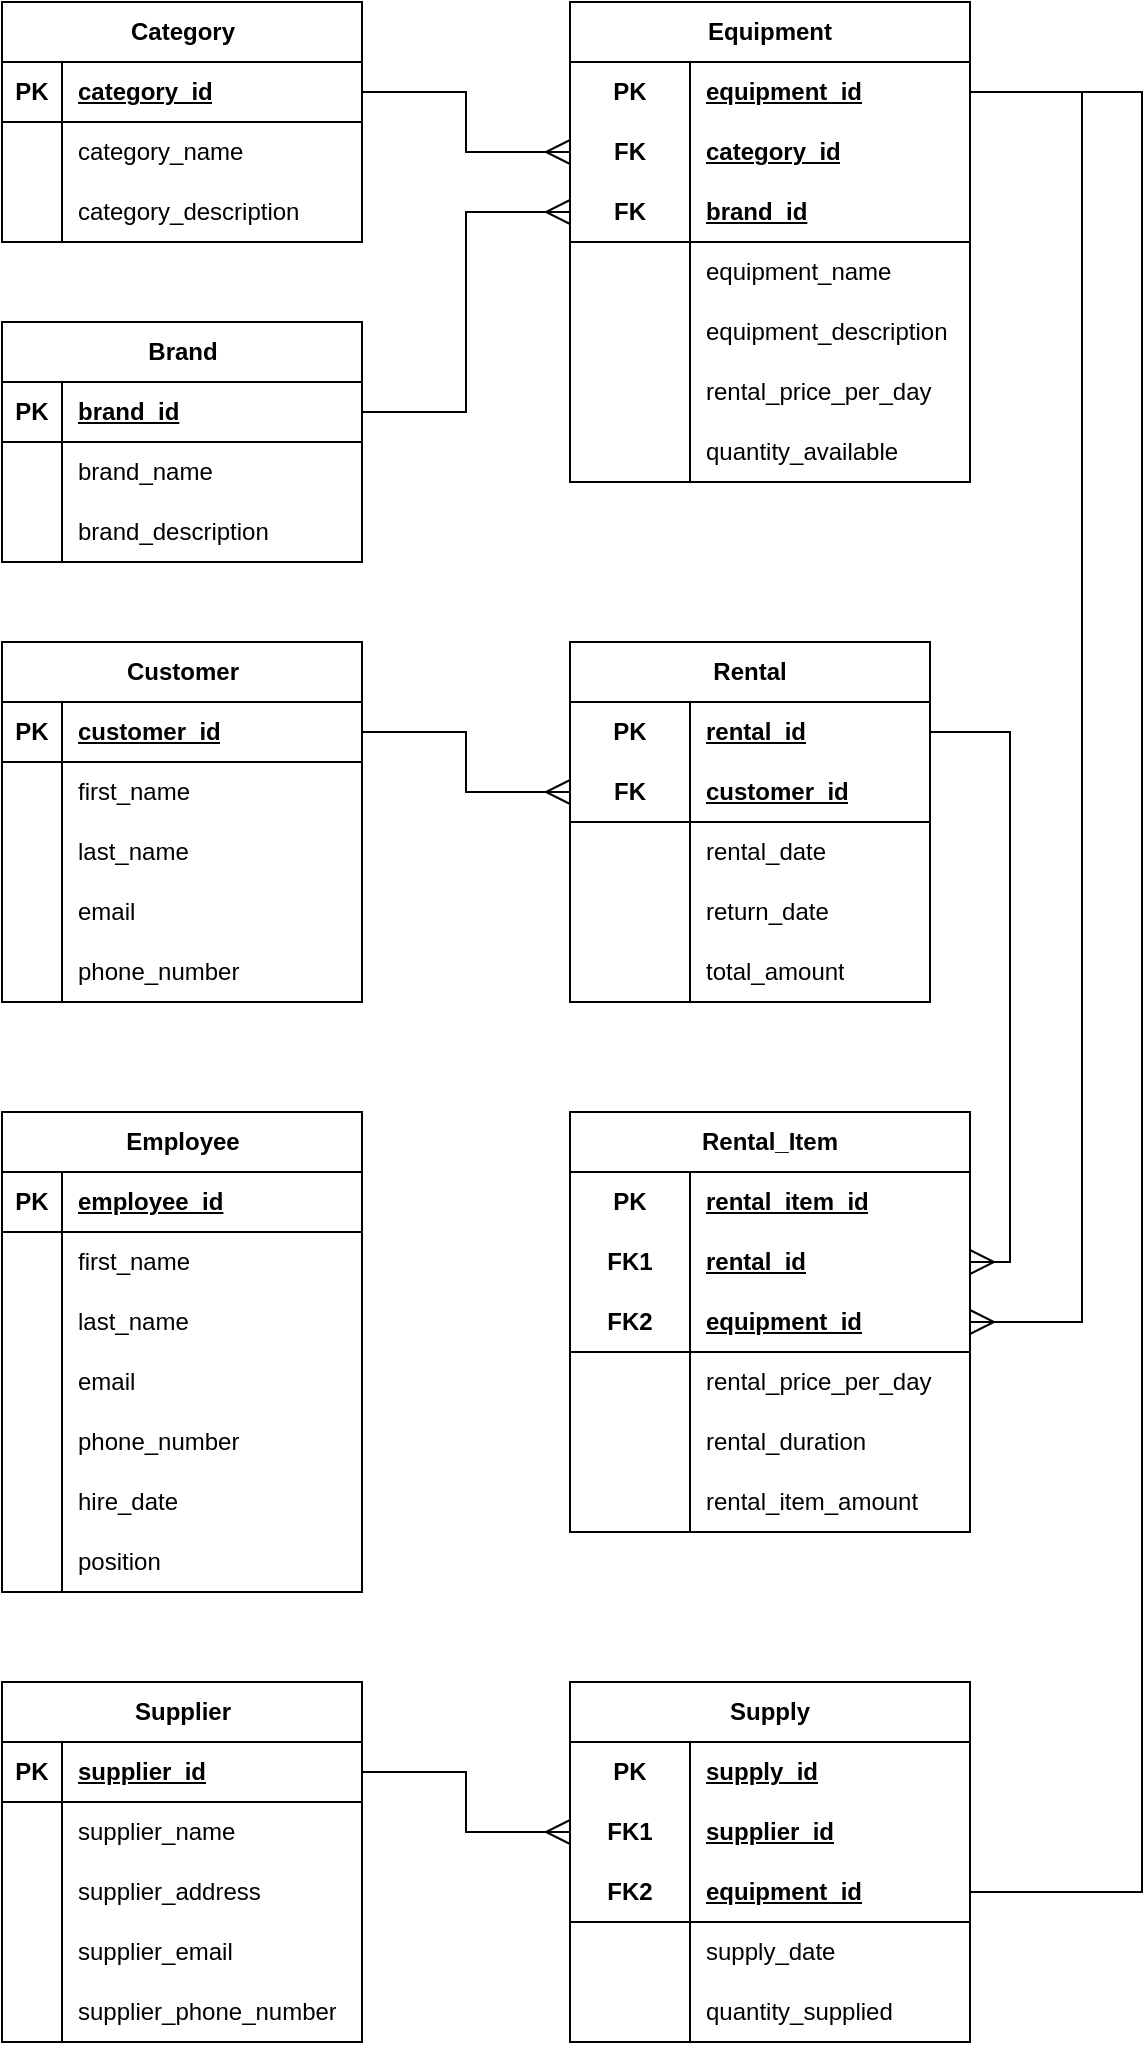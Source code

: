 <mxfile version="21.4.0" type="device">
  <diagram name="Страница 1" id="Ht5v7zZqGUA8tfFDKFD4">
    <mxGraphModel dx="792" dy="1114" grid="1" gridSize="10" guides="1" tooltips="1" connect="1" arrows="1" fold="1" page="1" pageScale="1" pageWidth="827" pageHeight="1169" math="0" shadow="0">
      <root>
        <mxCell id="0" />
        <mxCell id="1" parent="0" />
        <mxCell id="X6hSPweOlT2q7Tow14xE-149" value="Category" style="shape=table;startSize=30;container=1;collapsible=1;childLayout=tableLayout;fixedRows=1;rowLines=0;fontStyle=1;align=center;resizeLast=1;html=1;" vertex="1" parent="1">
          <mxGeometry x="40" y="40" width="180" height="120" as="geometry" />
        </mxCell>
        <mxCell id="X6hSPweOlT2q7Tow14xE-150" value="" style="shape=tableRow;horizontal=0;startSize=0;swimlaneHead=0;swimlaneBody=0;fillColor=none;collapsible=0;dropTarget=0;points=[[0,0.5],[1,0.5]];portConstraint=eastwest;top=0;left=0;right=0;bottom=1;" vertex="1" parent="X6hSPweOlT2q7Tow14xE-149">
          <mxGeometry y="30" width="180" height="30" as="geometry" />
        </mxCell>
        <mxCell id="X6hSPweOlT2q7Tow14xE-151" value="PK" style="shape=partialRectangle;connectable=0;fillColor=none;top=0;left=0;bottom=0;right=0;fontStyle=1;overflow=hidden;whiteSpace=wrap;html=1;" vertex="1" parent="X6hSPweOlT2q7Tow14xE-150">
          <mxGeometry width="30" height="30" as="geometry">
            <mxRectangle width="30" height="30" as="alternateBounds" />
          </mxGeometry>
        </mxCell>
        <mxCell id="X6hSPweOlT2q7Tow14xE-152" value="category_id " style="shape=partialRectangle;connectable=0;fillColor=none;top=0;left=0;bottom=0;right=0;align=left;spacingLeft=6;fontStyle=5;overflow=hidden;whiteSpace=wrap;html=1;" vertex="1" parent="X6hSPweOlT2q7Tow14xE-150">
          <mxGeometry x="30" width="150" height="30" as="geometry">
            <mxRectangle width="150" height="30" as="alternateBounds" />
          </mxGeometry>
        </mxCell>
        <mxCell id="X6hSPweOlT2q7Tow14xE-153" value="" style="shape=tableRow;horizontal=0;startSize=0;swimlaneHead=0;swimlaneBody=0;fillColor=none;collapsible=0;dropTarget=0;points=[[0,0.5],[1,0.5]];portConstraint=eastwest;top=0;left=0;right=0;bottom=0;" vertex="1" parent="X6hSPweOlT2q7Tow14xE-149">
          <mxGeometry y="60" width="180" height="30" as="geometry" />
        </mxCell>
        <mxCell id="X6hSPweOlT2q7Tow14xE-154" value="" style="shape=partialRectangle;connectable=0;fillColor=none;top=0;left=0;bottom=0;right=0;editable=1;overflow=hidden;whiteSpace=wrap;html=1;" vertex="1" parent="X6hSPweOlT2q7Tow14xE-153">
          <mxGeometry width="30" height="30" as="geometry">
            <mxRectangle width="30" height="30" as="alternateBounds" />
          </mxGeometry>
        </mxCell>
        <mxCell id="X6hSPweOlT2q7Tow14xE-155" value="category_name" style="shape=partialRectangle;connectable=0;fillColor=none;top=0;left=0;bottom=0;right=0;align=left;spacingLeft=6;overflow=hidden;whiteSpace=wrap;html=1;" vertex="1" parent="X6hSPweOlT2q7Tow14xE-153">
          <mxGeometry x="30" width="150" height="30" as="geometry">
            <mxRectangle width="150" height="30" as="alternateBounds" />
          </mxGeometry>
        </mxCell>
        <mxCell id="X6hSPweOlT2q7Tow14xE-156" value="" style="shape=tableRow;horizontal=0;startSize=0;swimlaneHead=0;swimlaneBody=0;fillColor=none;collapsible=0;dropTarget=0;points=[[0,0.5],[1,0.5]];portConstraint=eastwest;top=0;left=0;right=0;bottom=0;" vertex="1" parent="X6hSPweOlT2q7Tow14xE-149">
          <mxGeometry y="90" width="180" height="30" as="geometry" />
        </mxCell>
        <mxCell id="X6hSPweOlT2q7Tow14xE-157" value="" style="shape=partialRectangle;connectable=0;fillColor=none;top=0;left=0;bottom=0;right=0;editable=1;overflow=hidden;whiteSpace=wrap;html=1;" vertex="1" parent="X6hSPweOlT2q7Tow14xE-156">
          <mxGeometry width="30" height="30" as="geometry">
            <mxRectangle width="30" height="30" as="alternateBounds" />
          </mxGeometry>
        </mxCell>
        <mxCell id="X6hSPweOlT2q7Tow14xE-158" value="category_description" style="shape=partialRectangle;connectable=0;fillColor=none;top=0;left=0;bottom=0;right=0;align=left;spacingLeft=6;overflow=hidden;whiteSpace=wrap;html=1;" vertex="1" parent="X6hSPweOlT2q7Tow14xE-156">
          <mxGeometry x="30" width="150" height="30" as="geometry">
            <mxRectangle width="150" height="30" as="alternateBounds" />
          </mxGeometry>
        </mxCell>
        <mxCell id="X6hSPweOlT2q7Tow14xE-162" value="Brand" style="shape=table;startSize=30;container=1;collapsible=1;childLayout=tableLayout;fixedRows=1;rowLines=0;fontStyle=1;align=center;resizeLast=1;html=1;" vertex="1" parent="1">
          <mxGeometry x="40" y="200" width="180" height="120" as="geometry" />
        </mxCell>
        <mxCell id="X6hSPweOlT2q7Tow14xE-163" value="" style="shape=tableRow;horizontal=0;startSize=0;swimlaneHead=0;swimlaneBody=0;fillColor=none;collapsible=0;dropTarget=0;points=[[0,0.5],[1,0.5]];portConstraint=eastwest;top=0;left=0;right=0;bottom=1;" vertex="1" parent="X6hSPweOlT2q7Tow14xE-162">
          <mxGeometry y="30" width="180" height="30" as="geometry" />
        </mxCell>
        <mxCell id="X6hSPweOlT2q7Tow14xE-164" value="PK" style="shape=partialRectangle;connectable=0;fillColor=none;top=0;left=0;bottom=0;right=0;fontStyle=1;overflow=hidden;whiteSpace=wrap;html=1;" vertex="1" parent="X6hSPweOlT2q7Tow14xE-163">
          <mxGeometry width="30" height="30" as="geometry">
            <mxRectangle width="30" height="30" as="alternateBounds" />
          </mxGeometry>
        </mxCell>
        <mxCell id="X6hSPweOlT2q7Tow14xE-165" value="brand_id " style="shape=partialRectangle;connectable=0;fillColor=none;top=0;left=0;bottom=0;right=0;align=left;spacingLeft=6;fontStyle=5;overflow=hidden;whiteSpace=wrap;html=1;" vertex="1" parent="X6hSPweOlT2q7Tow14xE-163">
          <mxGeometry x="30" width="150" height="30" as="geometry">
            <mxRectangle width="150" height="30" as="alternateBounds" />
          </mxGeometry>
        </mxCell>
        <mxCell id="X6hSPweOlT2q7Tow14xE-166" value="" style="shape=tableRow;horizontal=0;startSize=0;swimlaneHead=0;swimlaneBody=0;fillColor=none;collapsible=0;dropTarget=0;points=[[0,0.5],[1,0.5]];portConstraint=eastwest;top=0;left=0;right=0;bottom=0;" vertex="1" parent="X6hSPweOlT2q7Tow14xE-162">
          <mxGeometry y="60" width="180" height="30" as="geometry" />
        </mxCell>
        <mxCell id="X6hSPweOlT2q7Tow14xE-167" value="" style="shape=partialRectangle;connectable=0;fillColor=none;top=0;left=0;bottom=0;right=0;editable=1;overflow=hidden;whiteSpace=wrap;html=1;" vertex="1" parent="X6hSPweOlT2q7Tow14xE-166">
          <mxGeometry width="30" height="30" as="geometry">
            <mxRectangle width="30" height="30" as="alternateBounds" />
          </mxGeometry>
        </mxCell>
        <mxCell id="X6hSPweOlT2q7Tow14xE-168" value="brand_name" style="shape=partialRectangle;connectable=0;fillColor=none;top=0;left=0;bottom=0;right=0;align=left;spacingLeft=6;overflow=hidden;whiteSpace=wrap;html=1;" vertex="1" parent="X6hSPweOlT2q7Tow14xE-166">
          <mxGeometry x="30" width="150" height="30" as="geometry">
            <mxRectangle width="150" height="30" as="alternateBounds" />
          </mxGeometry>
        </mxCell>
        <mxCell id="X6hSPweOlT2q7Tow14xE-169" value="" style="shape=tableRow;horizontal=0;startSize=0;swimlaneHead=0;swimlaneBody=0;fillColor=none;collapsible=0;dropTarget=0;points=[[0,0.5],[1,0.5]];portConstraint=eastwest;top=0;left=0;right=0;bottom=0;" vertex="1" parent="X6hSPweOlT2q7Tow14xE-162">
          <mxGeometry y="90" width="180" height="30" as="geometry" />
        </mxCell>
        <mxCell id="X6hSPweOlT2q7Tow14xE-170" value="" style="shape=partialRectangle;connectable=0;fillColor=none;top=0;left=0;bottom=0;right=0;editable=1;overflow=hidden;whiteSpace=wrap;html=1;" vertex="1" parent="X6hSPweOlT2q7Tow14xE-169">
          <mxGeometry width="30" height="30" as="geometry">
            <mxRectangle width="30" height="30" as="alternateBounds" />
          </mxGeometry>
        </mxCell>
        <mxCell id="X6hSPweOlT2q7Tow14xE-171" value="brand_description" style="shape=partialRectangle;connectable=0;fillColor=none;top=0;left=0;bottom=0;right=0;align=left;spacingLeft=6;overflow=hidden;whiteSpace=wrap;html=1;" vertex="1" parent="X6hSPweOlT2q7Tow14xE-169">
          <mxGeometry x="30" width="150" height="30" as="geometry">
            <mxRectangle width="150" height="30" as="alternateBounds" />
          </mxGeometry>
        </mxCell>
        <mxCell id="X6hSPweOlT2q7Tow14xE-274" value="Equipment" style="shape=table;startSize=30;container=1;collapsible=1;childLayout=tableLayout;fixedRows=1;rowLines=0;fontStyle=1;align=center;resizeLast=1;html=1;whiteSpace=wrap;" vertex="1" parent="1">
          <mxGeometry x="324" y="40" width="200" height="240" as="geometry" />
        </mxCell>
        <mxCell id="X6hSPweOlT2q7Tow14xE-275" value="" style="shape=tableRow;horizontal=0;startSize=0;swimlaneHead=0;swimlaneBody=0;fillColor=none;collapsible=0;dropTarget=0;points=[[0,0.5],[1,0.5]];portConstraint=eastwest;top=0;left=0;right=0;bottom=0;html=1;" vertex="1" parent="X6hSPweOlT2q7Tow14xE-274">
          <mxGeometry y="30" width="200" height="30" as="geometry" />
        </mxCell>
        <mxCell id="X6hSPweOlT2q7Tow14xE-276" value="PK" style="shape=partialRectangle;connectable=0;fillColor=none;top=0;left=0;bottom=0;right=0;fontStyle=1;overflow=hidden;html=1;whiteSpace=wrap;" vertex="1" parent="X6hSPweOlT2q7Tow14xE-275">
          <mxGeometry width="60" height="30" as="geometry">
            <mxRectangle width="60" height="30" as="alternateBounds" />
          </mxGeometry>
        </mxCell>
        <mxCell id="X6hSPweOlT2q7Tow14xE-277" value="equipment_id " style="shape=partialRectangle;connectable=0;fillColor=none;top=0;left=0;bottom=0;right=0;align=left;spacingLeft=6;fontStyle=5;overflow=hidden;html=1;whiteSpace=wrap;" vertex="1" parent="X6hSPweOlT2q7Tow14xE-275">
          <mxGeometry x="60" width="140" height="30" as="geometry">
            <mxRectangle width="140" height="30" as="alternateBounds" />
          </mxGeometry>
        </mxCell>
        <mxCell id="X6hSPweOlT2q7Tow14xE-301" value="" style="shape=tableRow;horizontal=0;startSize=0;swimlaneHead=0;swimlaneBody=0;fillColor=none;collapsible=0;dropTarget=0;points=[[0,0.5],[1,0.5]];portConstraint=eastwest;top=0;left=0;right=0;bottom=0;html=1;" vertex="1" parent="X6hSPweOlT2q7Tow14xE-274">
          <mxGeometry y="60" width="200" height="30" as="geometry" />
        </mxCell>
        <mxCell id="X6hSPweOlT2q7Tow14xE-302" value="FK" style="shape=partialRectangle;connectable=0;fillColor=none;top=0;left=0;bottom=0;right=0;fontStyle=1;overflow=hidden;html=1;whiteSpace=wrap;" vertex="1" parent="X6hSPweOlT2q7Tow14xE-301">
          <mxGeometry width="60" height="30" as="geometry">
            <mxRectangle width="60" height="30" as="alternateBounds" />
          </mxGeometry>
        </mxCell>
        <mxCell id="X6hSPweOlT2q7Tow14xE-303" value="category_id " style="shape=partialRectangle;connectable=0;fillColor=none;top=0;left=0;bottom=0;right=0;align=left;spacingLeft=6;fontStyle=5;overflow=hidden;html=1;whiteSpace=wrap;" vertex="1" parent="X6hSPweOlT2q7Tow14xE-301">
          <mxGeometry x="60" width="140" height="30" as="geometry">
            <mxRectangle width="140" height="30" as="alternateBounds" />
          </mxGeometry>
        </mxCell>
        <mxCell id="X6hSPweOlT2q7Tow14xE-278" value="" style="shape=tableRow;horizontal=0;startSize=0;swimlaneHead=0;swimlaneBody=0;fillColor=none;collapsible=0;dropTarget=0;points=[[0,0.5],[1,0.5]];portConstraint=eastwest;top=0;left=0;right=0;bottom=1;html=1;" vertex="1" parent="X6hSPweOlT2q7Tow14xE-274">
          <mxGeometry y="90" width="200" height="30" as="geometry" />
        </mxCell>
        <mxCell id="X6hSPweOlT2q7Tow14xE-279" value="FK" style="shape=partialRectangle;connectable=0;fillColor=none;top=0;left=0;bottom=0;right=0;fontStyle=1;overflow=hidden;html=1;whiteSpace=wrap;" vertex="1" parent="X6hSPweOlT2q7Tow14xE-278">
          <mxGeometry width="60" height="30" as="geometry">
            <mxRectangle width="60" height="30" as="alternateBounds" />
          </mxGeometry>
        </mxCell>
        <mxCell id="X6hSPweOlT2q7Tow14xE-280" value="brand_id " style="shape=partialRectangle;connectable=0;fillColor=none;top=0;left=0;bottom=0;right=0;align=left;spacingLeft=6;fontStyle=5;overflow=hidden;html=1;whiteSpace=wrap;" vertex="1" parent="X6hSPweOlT2q7Tow14xE-278">
          <mxGeometry x="60" width="140" height="30" as="geometry">
            <mxRectangle width="140" height="30" as="alternateBounds" />
          </mxGeometry>
        </mxCell>
        <mxCell id="X6hSPweOlT2q7Tow14xE-281" value="" style="shape=tableRow;horizontal=0;startSize=0;swimlaneHead=0;swimlaneBody=0;fillColor=none;collapsible=0;dropTarget=0;points=[[0,0.5],[1,0.5]];portConstraint=eastwest;top=0;left=0;right=0;bottom=0;html=1;" vertex="1" parent="X6hSPweOlT2q7Tow14xE-274">
          <mxGeometry y="120" width="200" height="30" as="geometry" />
        </mxCell>
        <mxCell id="X6hSPweOlT2q7Tow14xE-282" value="" style="shape=partialRectangle;connectable=0;fillColor=none;top=0;left=0;bottom=0;right=0;editable=1;overflow=hidden;html=1;whiteSpace=wrap;" vertex="1" parent="X6hSPweOlT2q7Tow14xE-281">
          <mxGeometry width="60" height="30" as="geometry">
            <mxRectangle width="60" height="30" as="alternateBounds" />
          </mxGeometry>
        </mxCell>
        <mxCell id="X6hSPweOlT2q7Tow14xE-283" value="equipment_name" style="shape=partialRectangle;connectable=0;fillColor=none;top=0;left=0;bottom=0;right=0;align=left;spacingLeft=6;overflow=hidden;html=1;whiteSpace=wrap;" vertex="1" parent="X6hSPweOlT2q7Tow14xE-281">
          <mxGeometry x="60" width="140" height="30" as="geometry">
            <mxRectangle width="140" height="30" as="alternateBounds" />
          </mxGeometry>
        </mxCell>
        <mxCell id="X6hSPweOlT2q7Tow14xE-284" value="" style="shape=tableRow;horizontal=0;startSize=0;swimlaneHead=0;swimlaneBody=0;fillColor=none;collapsible=0;dropTarget=0;points=[[0,0.5],[1,0.5]];portConstraint=eastwest;top=0;left=0;right=0;bottom=0;html=1;" vertex="1" parent="X6hSPweOlT2q7Tow14xE-274">
          <mxGeometry y="150" width="200" height="30" as="geometry" />
        </mxCell>
        <mxCell id="X6hSPweOlT2q7Tow14xE-285" value="" style="shape=partialRectangle;connectable=0;fillColor=none;top=0;left=0;bottom=0;right=0;editable=1;overflow=hidden;html=1;whiteSpace=wrap;" vertex="1" parent="X6hSPweOlT2q7Tow14xE-284">
          <mxGeometry width="60" height="30" as="geometry">
            <mxRectangle width="60" height="30" as="alternateBounds" />
          </mxGeometry>
        </mxCell>
        <mxCell id="X6hSPweOlT2q7Tow14xE-286" value="equipment_description" style="shape=partialRectangle;connectable=0;fillColor=none;top=0;left=0;bottom=0;right=0;align=left;spacingLeft=6;overflow=hidden;html=1;whiteSpace=wrap;" vertex="1" parent="X6hSPweOlT2q7Tow14xE-284">
          <mxGeometry x="60" width="140" height="30" as="geometry">
            <mxRectangle width="140" height="30" as="alternateBounds" />
          </mxGeometry>
        </mxCell>
        <mxCell id="X6hSPweOlT2q7Tow14xE-304" value="" style="shape=tableRow;horizontal=0;startSize=0;swimlaneHead=0;swimlaneBody=0;fillColor=none;collapsible=0;dropTarget=0;points=[[0,0.5],[1,0.5]];portConstraint=eastwest;top=0;left=0;right=0;bottom=0;html=1;" vertex="1" parent="X6hSPweOlT2q7Tow14xE-274">
          <mxGeometry y="180" width="200" height="30" as="geometry" />
        </mxCell>
        <mxCell id="X6hSPweOlT2q7Tow14xE-305" value="" style="shape=partialRectangle;connectable=0;fillColor=none;top=0;left=0;bottom=0;right=0;editable=1;overflow=hidden;html=1;whiteSpace=wrap;" vertex="1" parent="X6hSPweOlT2q7Tow14xE-304">
          <mxGeometry width="60" height="30" as="geometry">
            <mxRectangle width="60" height="30" as="alternateBounds" />
          </mxGeometry>
        </mxCell>
        <mxCell id="X6hSPweOlT2q7Tow14xE-306" value="rental_price_per_day" style="shape=partialRectangle;connectable=0;fillColor=none;top=0;left=0;bottom=0;right=0;align=left;spacingLeft=6;overflow=hidden;html=1;whiteSpace=wrap;" vertex="1" parent="X6hSPweOlT2q7Tow14xE-304">
          <mxGeometry x="60" width="140" height="30" as="geometry">
            <mxRectangle width="140" height="30" as="alternateBounds" />
          </mxGeometry>
        </mxCell>
        <mxCell id="X6hSPweOlT2q7Tow14xE-307" value="" style="shape=tableRow;horizontal=0;startSize=0;swimlaneHead=0;swimlaneBody=0;fillColor=none;collapsible=0;dropTarget=0;points=[[0,0.5],[1,0.5]];portConstraint=eastwest;top=0;left=0;right=0;bottom=0;html=1;" vertex="1" parent="X6hSPweOlT2q7Tow14xE-274">
          <mxGeometry y="210" width="200" height="30" as="geometry" />
        </mxCell>
        <mxCell id="X6hSPweOlT2q7Tow14xE-308" value="" style="shape=partialRectangle;connectable=0;fillColor=none;top=0;left=0;bottom=0;right=0;editable=1;overflow=hidden;html=1;whiteSpace=wrap;" vertex="1" parent="X6hSPweOlT2q7Tow14xE-307">
          <mxGeometry width="60" height="30" as="geometry">
            <mxRectangle width="60" height="30" as="alternateBounds" />
          </mxGeometry>
        </mxCell>
        <mxCell id="X6hSPweOlT2q7Tow14xE-309" value="quantity_available" style="shape=partialRectangle;connectable=0;fillColor=none;top=0;left=0;bottom=0;right=0;align=left;spacingLeft=6;overflow=hidden;html=1;whiteSpace=wrap;" vertex="1" parent="X6hSPweOlT2q7Tow14xE-307">
          <mxGeometry x="60" width="140" height="30" as="geometry">
            <mxRectangle width="140" height="30" as="alternateBounds" />
          </mxGeometry>
        </mxCell>
        <mxCell id="X6hSPweOlT2q7Tow14xE-310" value="Customer" style="shape=table;startSize=30;container=1;collapsible=1;childLayout=tableLayout;fixedRows=1;rowLines=0;fontStyle=1;align=center;resizeLast=1;html=1;" vertex="1" parent="1">
          <mxGeometry x="40" y="360" width="180" height="180" as="geometry" />
        </mxCell>
        <mxCell id="X6hSPweOlT2q7Tow14xE-311" value="" style="shape=tableRow;horizontal=0;startSize=0;swimlaneHead=0;swimlaneBody=0;fillColor=none;collapsible=0;dropTarget=0;points=[[0,0.5],[1,0.5]];portConstraint=eastwest;top=0;left=0;right=0;bottom=1;" vertex="1" parent="X6hSPweOlT2q7Tow14xE-310">
          <mxGeometry y="30" width="180" height="30" as="geometry" />
        </mxCell>
        <mxCell id="X6hSPweOlT2q7Tow14xE-312" value="PK" style="shape=partialRectangle;connectable=0;fillColor=none;top=0;left=0;bottom=0;right=0;fontStyle=1;overflow=hidden;whiteSpace=wrap;html=1;" vertex="1" parent="X6hSPweOlT2q7Tow14xE-311">
          <mxGeometry width="30" height="30" as="geometry">
            <mxRectangle width="30" height="30" as="alternateBounds" />
          </mxGeometry>
        </mxCell>
        <mxCell id="X6hSPweOlT2q7Tow14xE-313" value="customer_id " style="shape=partialRectangle;connectable=0;fillColor=none;top=0;left=0;bottom=0;right=0;align=left;spacingLeft=6;fontStyle=5;overflow=hidden;whiteSpace=wrap;html=1;" vertex="1" parent="X6hSPweOlT2q7Tow14xE-311">
          <mxGeometry x="30" width="150" height="30" as="geometry">
            <mxRectangle width="150" height="30" as="alternateBounds" />
          </mxGeometry>
        </mxCell>
        <mxCell id="X6hSPweOlT2q7Tow14xE-314" value="" style="shape=tableRow;horizontal=0;startSize=0;swimlaneHead=0;swimlaneBody=0;fillColor=none;collapsible=0;dropTarget=0;points=[[0,0.5],[1,0.5]];portConstraint=eastwest;top=0;left=0;right=0;bottom=0;" vertex="1" parent="X6hSPweOlT2q7Tow14xE-310">
          <mxGeometry y="60" width="180" height="30" as="geometry" />
        </mxCell>
        <mxCell id="X6hSPweOlT2q7Tow14xE-315" value="" style="shape=partialRectangle;connectable=0;fillColor=none;top=0;left=0;bottom=0;right=0;editable=1;overflow=hidden;whiteSpace=wrap;html=1;" vertex="1" parent="X6hSPweOlT2q7Tow14xE-314">
          <mxGeometry width="30" height="30" as="geometry">
            <mxRectangle width="30" height="30" as="alternateBounds" />
          </mxGeometry>
        </mxCell>
        <mxCell id="X6hSPweOlT2q7Tow14xE-316" value="first_name" style="shape=partialRectangle;connectable=0;fillColor=none;top=0;left=0;bottom=0;right=0;align=left;spacingLeft=6;overflow=hidden;whiteSpace=wrap;html=1;" vertex="1" parent="X6hSPweOlT2q7Tow14xE-314">
          <mxGeometry x="30" width="150" height="30" as="geometry">
            <mxRectangle width="150" height="30" as="alternateBounds" />
          </mxGeometry>
        </mxCell>
        <mxCell id="X6hSPweOlT2q7Tow14xE-317" value="" style="shape=tableRow;horizontal=0;startSize=0;swimlaneHead=0;swimlaneBody=0;fillColor=none;collapsible=0;dropTarget=0;points=[[0,0.5],[1,0.5]];portConstraint=eastwest;top=0;left=0;right=0;bottom=0;" vertex="1" parent="X6hSPweOlT2q7Tow14xE-310">
          <mxGeometry y="90" width="180" height="30" as="geometry" />
        </mxCell>
        <mxCell id="X6hSPweOlT2q7Tow14xE-318" value="" style="shape=partialRectangle;connectable=0;fillColor=none;top=0;left=0;bottom=0;right=0;editable=1;overflow=hidden;whiteSpace=wrap;html=1;" vertex="1" parent="X6hSPweOlT2q7Tow14xE-317">
          <mxGeometry width="30" height="30" as="geometry">
            <mxRectangle width="30" height="30" as="alternateBounds" />
          </mxGeometry>
        </mxCell>
        <mxCell id="X6hSPweOlT2q7Tow14xE-319" value="last_name" style="shape=partialRectangle;connectable=0;fillColor=none;top=0;left=0;bottom=0;right=0;align=left;spacingLeft=6;overflow=hidden;whiteSpace=wrap;html=1;" vertex="1" parent="X6hSPweOlT2q7Tow14xE-317">
          <mxGeometry x="30" width="150" height="30" as="geometry">
            <mxRectangle width="150" height="30" as="alternateBounds" />
          </mxGeometry>
        </mxCell>
        <mxCell id="X6hSPweOlT2q7Tow14xE-320" value="" style="shape=tableRow;horizontal=0;startSize=0;swimlaneHead=0;swimlaneBody=0;fillColor=none;collapsible=0;dropTarget=0;points=[[0,0.5],[1,0.5]];portConstraint=eastwest;top=0;left=0;right=0;bottom=0;" vertex="1" parent="X6hSPweOlT2q7Tow14xE-310">
          <mxGeometry y="120" width="180" height="30" as="geometry" />
        </mxCell>
        <mxCell id="X6hSPweOlT2q7Tow14xE-321" value="" style="shape=partialRectangle;connectable=0;fillColor=none;top=0;left=0;bottom=0;right=0;editable=1;overflow=hidden;whiteSpace=wrap;html=1;" vertex="1" parent="X6hSPweOlT2q7Tow14xE-320">
          <mxGeometry width="30" height="30" as="geometry">
            <mxRectangle width="30" height="30" as="alternateBounds" />
          </mxGeometry>
        </mxCell>
        <mxCell id="X6hSPweOlT2q7Tow14xE-322" value="email" style="shape=partialRectangle;connectable=0;fillColor=none;top=0;left=0;bottom=0;right=0;align=left;spacingLeft=6;overflow=hidden;whiteSpace=wrap;html=1;" vertex="1" parent="X6hSPweOlT2q7Tow14xE-320">
          <mxGeometry x="30" width="150" height="30" as="geometry">
            <mxRectangle width="150" height="30" as="alternateBounds" />
          </mxGeometry>
        </mxCell>
        <mxCell id="X6hSPweOlT2q7Tow14xE-323" value="" style="shape=tableRow;horizontal=0;startSize=0;swimlaneHead=0;swimlaneBody=0;fillColor=none;collapsible=0;dropTarget=0;points=[[0,0.5],[1,0.5]];portConstraint=eastwest;top=0;left=0;right=0;bottom=0;" vertex="1" parent="X6hSPweOlT2q7Tow14xE-310">
          <mxGeometry y="150" width="180" height="30" as="geometry" />
        </mxCell>
        <mxCell id="X6hSPweOlT2q7Tow14xE-324" value="" style="shape=partialRectangle;connectable=0;fillColor=none;top=0;left=0;bottom=0;right=0;editable=1;overflow=hidden;whiteSpace=wrap;html=1;" vertex="1" parent="X6hSPweOlT2q7Tow14xE-323">
          <mxGeometry width="30" height="30" as="geometry">
            <mxRectangle width="30" height="30" as="alternateBounds" />
          </mxGeometry>
        </mxCell>
        <mxCell id="X6hSPweOlT2q7Tow14xE-325" value="phone_number" style="shape=partialRectangle;connectable=0;fillColor=none;top=0;left=0;bottom=0;right=0;align=left;spacingLeft=6;overflow=hidden;whiteSpace=wrap;html=1;" vertex="1" parent="X6hSPweOlT2q7Tow14xE-323">
          <mxGeometry x="30" width="150" height="30" as="geometry">
            <mxRectangle width="150" height="30" as="alternateBounds" />
          </mxGeometry>
        </mxCell>
        <mxCell id="X6hSPweOlT2q7Tow14xE-327" value="Rental" style="shape=table;startSize=30;container=1;collapsible=1;childLayout=tableLayout;fixedRows=1;rowLines=0;fontStyle=1;align=center;resizeLast=1;html=1;whiteSpace=wrap;" vertex="1" parent="1">
          <mxGeometry x="324" y="360" width="180" height="180" as="geometry" />
        </mxCell>
        <mxCell id="X6hSPweOlT2q7Tow14xE-328" value="" style="shape=tableRow;horizontal=0;startSize=0;swimlaneHead=0;swimlaneBody=0;fillColor=none;collapsible=0;dropTarget=0;points=[[0,0.5],[1,0.5]];portConstraint=eastwest;top=0;left=0;right=0;bottom=0;html=1;" vertex="1" parent="X6hSPweOlT2q7Tow14xE-327">
          <mxGeometry y="30" width="180" height="30" as="geometry" />
        </mxCell>
        <mxCell id="X6hSPweOlT2q7Tow14xE-329" value="PK" style="shape=partialRectangle;connectable=0;fillColor=none;top=0;left=0;bottom=0;right=0;fontStyle=1;overflow=hidden;html=1;whiteSpace=wrap;" vertex="1" parent="X6hSPweOlT2q7Tow14xE-328">
          <mxGeometry width="60" height="30" as="geometry">
            <mxRectangle width="60" height="30" as="alternateBounds" />
          </mxGeometry>
        </mxCell>
        <mxCell id="X6hSPweOlT2q7Tow14xE-330" value="rental_id " style="shape=partialRectangle;connectable=0;fillColor=none;top=0;left=0;bottom=0;right=0;align=left;spacingLeft=6;fontStyle=5;overflow=hidden;html=1;whiteSpace=wrap;" vertex="1" parent="X6hSPweOlT2q7Tow14xE-328">
          <mxGeometry x="60" width="120" height="30" as="geometry">
            <mxRectangle width="120" height="30" as="alternateBounds" />
          </mxGeometry>
        </mxCell>
        <mxCell id="X6hSPweOlT2q7Tow14xE-331" value="" style="shape=tableRow;horizontal=0;startSize=0;swimlaneHead=0;swimlaneBody=0;fillColor=none;collapsible=0;dropTarget=0;points=[[0,0.5],[1,0.5]];portConstraint=eastwest;top=0;left=0;right=0;bottom=1;html=1;" vertex="1" parent="X6hSPweOlT2q7Tow14xE-327">
          <mxGeometry y="60" width="180" height="30" as="geometry" />
        </mxCell>
        <mxCell id="X6hSPweOlT2q7Tow14xE-332" value="FK" style="shape=partialRectangle;connectable=0;fillColor=none;top=0;left=0;bottom=0;right=0;fontStyle=1;overflow=hidden;html=1;whiteSpace=wrap;" vertex="1" parent="X6hSPweOlT2q7Tow14xE-331">
          <mxGeometry width="60" height="30" as="geometry">
            <mxRectangle width="60" height="30" as="alternateBounds" />
          </mxGeometry>
        </mxCell>
        <mxCell id="X6hSPweOlT2q7Tow14xE-333" value="customer_id " style="shape=partialRectangle;connectable=0;fillColor=none;top=0;left=0;bottom=0;right=0;align=left;spacingLeft=6;fontStyle=5;overflow=hidden;html=1;whiteSpace=wrap;" vertex="1" parent="X6hSPweOlT2q7Tow14xE-331">
          <mxGeometry x="60" width="120" height="30" as="geometry">
            <mxRectangle width="120" height="30" as="alternateBounds" />
          </mxGeometry>
        </mxCell>
        <mxCell id="X6hSPweOlT2q7Tow14xE-334" value="" style="shape=tableRow;horizontal=0;startSize=0;swimlaneHead=0;swimlaneBody=0;fillColor=none;collapsible=0;dropTarget=0;points=[[0,0.5],[1,0.5]];portConstraint=eastwest;top=0;left=0;right=0;bottom=0;html=1;" vertex="1" parent="X6hSPweOlT2q7Tow14xE-327">
          <mxGeometry y="90" width="180" height="30" as="geometry" />
        </mxCell>
        <mxCell id="X6hSPweOlT2q7Tow14xE-335" value="" style="shape=partialRectangle;connectable=0;fillColor=none;top=0;left=0;bottom=0;right=0;editable=1;overflow=hidden;html=1;whiteSpace=wrap;" vertex="1" parent="X6hSPweOlT2q7Tow14xE-334">
          <mxGeometry width="60" height="30" as="geometry">
            <mxRectangle width="60" height="30" as="alternateBounds" />
          </mxGeometry>
        </mxCell>
        <mxCell id="X6hSPweOlT2q7Tow14xE-336" value="rental_date" style="shape=partialRectangle;connectable=0;fillColor=none;top=0;left=0;bottom=0;right=0;align=left;spacingLeft=6;overflow=hidden;html=1;whiteSpace=wrap;" vertex="1" parent="X6hSPweOlT2q7Tow14xE-334">
          <mxGeometry x="60" width="120" height="30" as="geometry">
            <mxRectangle width="120" height="30" as="alternateBounds" />
          </mxGeometry>
        </mxCell>
        <mxCell id="X6hSPweOlT2q7Tow14xE-337" value="" style="shape=tableRow;horizontal=0;startSize=0;swimlaneHead=0;swimlaneBody=0;fillColor=none;collapsible=0;dropTarget=0;points=[[0,0.5],[1,0.5]];portConstraint=eastwest;top=0;left=0;right=0;bottom=0;html=1;" vertex="1" parent="X6hSPweOlT2q7Tow14xE-327">
          <mxGeometry y="120" width="180" height="30" as="geometry" />
        </mxCell>
        <mxCell id="X6hSPweOlT2q7Tow14xE-338" value="" style="shape=partialRectangle;connectable=0;fillColor=none;top=0;left=0;bottom=0;right=0;editable=1;overflow=hidden;html=1;whiteSpace=wrap;" vertex="1" parent="X6hSPweOlT2q7Tow14xE-337">
          <mxGeometry width="60" height="30" as="geometry">
            <mxRectangle width="60" height="30" as="alternateBounds" />
          </mxGeometry>
        </mxCell>
        <mxCell id="X6hSPweOlT2q7Tow14xE-339" value="return_date" style="shape=partialRectangle;connectable=0;fillColor=none;top=0;left=0;bottom=0;right=0;align=left;spacingLeft=6;overflow=hidden;html=1;whiteSpace=wrap;" vertex="1" parent="X6hSPweOlT2q7Tow14xE-337">
          <mxGeometry x="60" width="120" height="30" as="geometry">
            <mxRectangle width="120" height="30" as="alternateBounds" />
          </mxGeometry>
        </mxCell>
        <mxCell id="X6hSPweOlT2q7Tow14xE-340" value="" style="shape=tableRow;horizontal=0;startSize=0;swimlaneHead=0;swimlaneBody=0;fillColor=none;collapsible=0;dropTarget=0;points=[[0,0.5],[1,0.5]];portConstraint=eastwest;top=0;left=0;right=0;bottom=0;html=1;" vertex="1" parent="X6hSPweOlT2q7Tow14xE-327">
          <mxGeometry y="150" width="180" height="30" as="geometry" />
        </mxCell>
        <mxCell id="X6hSPweOlT2q7Tow14xE-341" value="" style="shape=partialRectangle;connectable=0;fillColor=none;top=0;left=0;bottom=0;right=0;editable=1;overflow=hidden;html=1;whiteSpace=wrap;" vertex="1" parent="X6hSPweOlT2q7Tow14xE-340">
          <mxGeometry width="60" height="30" as="geometry">
            <mxRectangle width="60" height="30" as="alternateBounds" />
          </mxGeometry>
        </mxCell>
        <mxCell id="X6hSPweOlT2q7Tow14xE-342" value="total_amount" style="shape=partialRectangle;connectable=0;fillColor=none;top=0;left=0;bottom=0;right=0;align=left;spacingLeft=6;overflow=hidden;html=1;whiteSpace=wrap;" vertex="1" parent="X6hSPweOlT2q7Tow14xE-340">
          <mxGeometry x="60" width="120" height="30" as="geometry">
            <mxRectangle width="120" height="30" as="alternateBounds" />
          </mxGeometry>
        </mxCell>
        <mxCell id="X6hSPweOlT2q7Tow14xE-365" value="Rental_Item" style="shape=table;startSize=30;container=1;collapsible=1;childLayout=tableLayout;fixedRows=1;rowLines=0;fontStyle=1;align=center;resizeLast=1;html=1;whiteSpace=wrap;" vertex="1" parent="1">
          <mxGeometry x="324" y="595" width="200" height="210" as="geometry" />
        </mxCell>
        <mxCell id="X6hSPweOlT2q7Tow14xE-366" value="" style="shape=tableRow;horizontal=0;startSize=0;swimlaneHead=0;swimlaneBody=0;fillColor=none;collapsible=0;dropTarget=0;points=[[0,0.5],[1,0.5]];portConstraint=eastwest;top=0;left=0;right=0;bottom=0;html=1;" vertex="1" parent="X6hSPweOlT2q7Tow14xE-365">
          <mxGeometry y="30" width="200" height="30" as="geometry" />
        </mxCell>
        <mxCell id="X6hSPweOlT2q7Tow14xE-367" value="PK" style="shape=partialRectangle;connectable=0;fillColor=none;top=0;left=0;bottom=0;right=0;fontStyle=1;overflow=hidden;html=1;whiteSpace=wrap;" vertex="1" parent="X6hSPweOlT2q7Tow14xE-366">
          <mxGeometry width="60" height="30" as="geometry">
            <mxRectangle width="60" height="30" as="alternateBounds" />
          </mxGeometry>
        </mxCell>
        <mxCell id="X6hSPweOlT2q7Tow14xE-368" value="rental_item_id " style="shape=partialRectangle;connectable=0;fillColor=none;top=0;left=0;bottom=0;right=0;align=left;spacingLeft=6;fontStyle=5;overflow=hidden;html=1;whiteSpace=wrap;" vertex="1" parent="X6hSPweOlT2q7Tow14xE-366">
          <mxGeometry x="60" width="140" height="30" as="geometry">
            <mxRectangle width="140" height="30" as="alternateBounds" />
          </mxGeometry>
        </mxCell>
        <mxCell id="X6hSPweOlT2q7Tow14xE-369" value="" style="shape=tableRow;horizontal=0;startSize=0;swimlaneHead=0;swimlaneBody=0;fillColor=none;collapsible=0;dropTarget=0;points=[[0,0.5],[1,0.5]];portConstraint=eastwest;top=0;left=0;right=0;bottom=0;html=1;" vertex="1" parent="X6hSPweOlT2q7Tow14xE-365">
          <mxGeometry y="60" width="200" height="30" as="geometry" />
        </mxCell>
        <mxCell id="X6hSPweOlT2q7Tow14xE-370" value="FK1" style="shape=partialRectangle;connectable=0;fillColor=none;top=0;left=0;bottom=0;right=0;fontStyle=1;overflow=hidden;html=1;whiteSpace=wrap;" vertex="1" parent="X6hSPweOlT2q7Tow14xE-369">
          <mxGeometry width="60" height="30" as="geometry">
            <mxRectangle width="60" height="30" as="alternateBounds" />
          </mxGeometry>
        </mxCell>
        <mxCell id="X6hSPweOlT2q7Tow14xE-371" value="rental_id " style="shape=partialRectangle;connectable=0;fillColor=none;top=0;left=0;bottom=0;right=0;align=left;spacingLeft=6;fontStyle=5;overflow=hidden;html=1;whiteSpace=wrap;" vertex="1" parent="X6hSPweOlT2q7Tow14xE-369">
          <mxGeometry x="60" width="140" height="30" as="geometry">
            <mxRectangle width="140" height="30" as="alternateBounds" />
          </mxGeometry>
        </mxCell>
        <mxCell id="X6hSPweOlT2q7Tow14xE-372" value="" style="shape=tableRow;horizontal=0;startSize=0;swimlaneHead=0;swimlaneBody=0;fillColor=none;collapsible=0;dropTarget=0;points=[[0,0.5],[1,0.5]];portConstraint=eastwest;top=0;left=0;right=0;bottom=1;html=1;" vertex="1" parent="X6hSPweOlT2q7Tow14xE-365">
          <mxGeometry y="90" width="200" height="30" as="geometry" />
        </mxCell>
        <mxCell id="X6hSPweOlT2q7Tow14xE-373" value="FK2" style="shape=partialRectangle;connectable=0;fillColor=none;top=0;left=0;bottom=0;right=0;fontStyle=1;overflow=hidden;html=1;whiteSpace=wrap;" vertex="1" parent="X6hSPweOlT2q7Tow14xE-372">
          <mxGeometry width="60" height="30" as="geometry">
            <mxRectangle width="60" height="30" as="alternateBounds" />
          </mxGeometry>
        </mxCell>
        <mxCell id="X6hSPweOlT2q7Tow14xE-374" value="equipment_id " style="shape=partialRectangle;connectable=0;fillColor=none;top=0;left=0;bottom=0;right=0;align=left;spacingLeft=6;fontStyle=5;overflow=hidden;html=1;whiteSpace=wrap;" vertex="1" parent="X6hSPweOlT2q7Tow14xE-372">
          <mxGeometry x="60" width="140" height="30" as="geometry">
            <mxRectangle width="140" height="30" as="alternateBounds" />
          </mxGeometry>
        </mxCell>
        <mxCell id="X6hSPweOlT2q7Tow14xE-375" value="" style="shape=tableRow;horizontal=0;startSize=0;swimlaneHead=0;swimlaneBody=0;fillColor=none;collapsible=0;dropTarget=0;points=[[0,0.5],[1,0.5]];portConstraint=eastwest;top=0;left=0;right=0;bottom=0;html=1;" vertex="1" parent="X6hSPweOlT2q7Tow14xE-365">
          <mxGeometry y="120" width="200" height="30" as="geometry" />
        </mxCell>
        <mxCell id="X6hSPweOlT2q7Tow14xE-376" value="" style="shape=partialRectangle;connectable=0;fillColor=none;top=0;left=0;bottom=0;right=0;editable=1;overflow=hidden;html=1;whiteSpace=wrap;" vertex="1" parent="X6hSPweOlT2q7Tow14xE-375">
          <mxGeometry width="60" height="30" as="geometry">
            <mxRectangle width="60" height="30" as="alternateBounds" />
          </mxGeometry>
        </mxCell>
        <mxCell id="X6hSPweOlT2q7Tow14xE-377" value="rental_price_per_day" style="shape=partialRectangle;connectable=0;fillColor=none;top=0;left=0;bottom=0;right=0;align=left;spacingLeft=6;overflow=hidden;html=1;whiteSpace=wrap;" vertex="1" parent="X6hSPweOlT2q7Tow14xE-375">
          <mxGeometry x="60" width="140" height="30" as="geometry">
            <mxRectangle width="140" height="30" as="alternateBounds" />
          </mxGeometry>
        </mxCell>
        <mxCell id="X6hSPweOlT2q7Tow14xE-378" value="" style="shape=tableRow;horizontal=0;startSize=0;swimlaneHead=0;swimlaneBody=0;fillColor=none;collapsible=0;dropTarget=0;points=[[0,0.5],[1,0.5]];portConstraint=eastwest;top=0;left=0;right=0;bottom=0;html=1;" vertex="1" parent="X6hSPweOlT2q7Tow14xE-365">
          <mxGeometry y="150" width="200" height="30" as="geometry" />
        </mxCell>
        <mxCell id="X6hSPweOlT2q7Tow14xE-379" value="" style="shape=partialRectangle;connectable=0;fillColor=none;top=0;left=0;bottom=0;right=0;editable=1;overflow=hidden;html=1;whiteSpace=wrap;" vertex="1" parent="X6hSPweOlT2q7Tow14xE-378">
          <mxGeometry width="60" height="30" as="geometry">
            <mxRectangle width="60" height="30" as="alternateBounds" />
          </mxGeometry>
        </mxCell>
        <mxCell id="X6hSPweOlT2q7Tow14xE-380" value="rental_duration" style="shape=partialRectangle;connectable=0;fillColor=none;top=0;left=0;bottom=0;right=0;align=left;spacingLeft=6;overflow=hidden;html=1;whiteSpace=wrap;" vertex="1" parent="X6hSPweOlT2q7Tow14xE-378">
          <mxGeometry x="60" width="140" height="30" as="geometry">
            <mxRectangle width="140" height="30" as="alternateBounds" />
          </mxGeometry>
        </mxCell>
        <mxCell id="X6hSPweOlT2q7Tow14xE-381" value="" style="shape=tableRow;horizontal=0;startSize=0;swimlaneHead=0;swimlaneBody=0;fillColor=none;collapsible=0;dropTarget=0;points=[[0,0.5],[1,0.5]];portConstraint=eastwest;top=0;left=0;right=0;bottom=0;html=1;" vertex="1" parent="X6hSPweOlT2q7Tow14xE-365">
          <mxGeometry y="180" width="200" height="30" as="geometry" />
        </mxCell>
        <mxCell id="X6hSPweOlT2q7Tow14xE-382" value="" style="shape=partialRectangle;connectable=0;fillColor=none;top=0;left=0;bottom=0;right=0;editable=1;overflow=hidden;html=1;whiteSpace=wrap;" vertex="1" parent="X6hSPweOlT2q7Tow14xE-381">
          <mxGeometry width="60" height="30" as="geometry">
            <mxRectangle width="60" height="30" as="alternateBounds" />
          </mxGeometry>
        </mxCell>
        <mxCell id="X6hSPweOlT2q7Tow14xE-383" value="rental_item_amount" style="shape=partialRectangle;connectable=0;fillColor=none;top=0;left=0;bottom=0;right=0;align=left;spacingLeft=6;overflow=hidden;html=1;whiteSpace=wrap;" vertex="1" parent="X6hSPweOlT2q7Tow14xE-381">
          <mxGeometry x="60" width="140" height="30" as="geometry">
            <mxRectangle width="140" height="30" as="alternateBounds" />
          </mxGeometry>
        </mxCell>
        <mxCell id="X6hSPweOlT2q7Tow14xE-387" value="Employee" style="shape=table;startSize=30;container=1;collapsible=1;childLayout=tableLayout;fixedRows=1;rowLines=0;fontStyle=1;align=center;resizeLast=1;html=1;" vertex="1" parent="1">
          <mxGeometry x="40" y="595" width="180" height="240" as="geometry" />
        </mxCell>
        <mxCell id="X6hSPweOlT2q7Tow14xE-388" value="" style="shape=tableRow;horizontal=0;startSize=0;swimlaneHead=0;swimlaneBody=0;fillColor=none;collapsible=0;dropTarget=0;points=[[0,0.5],[1,0.5]];portConstraint=eastwest;top=0;left=0;right=0;bottom=1;" vertex="1" parent="X6hSPweOlT2q7Tow14xE-387">
          <mxGeometry y="30" width="180" height="30" as="geometry" />
        </mxCell>
        <mxCell id="X6hSPweOlT2q7Tow14xE-389" value="PK" style="shape=partialRectangle;connectable=0;fillColor=none;top=0;left=0;bottom=0;right=0;fontStyle=1;overflow=hidden;whiteSpace=wrap;html=1;" vertex="1" parent="X6hSPweOlT2q7Tow14xE-388">
          <mxGeometry width="30" height="30" as="geometry">
            <mxRectangle width="30" height="30" as="alternateBounds" />
          </mxGeometry>
        </mxCell>
        <mxCell id="X6hSPweOlT2q7Tow14xE-390" value="employee_id " style="shape=partialRectangle;connectable=0;fillColor=none;top=0;left=0;bottom=0;right=0;align=left;spacingLeft=6;fontStyle=5;overflow=hidden;whiteSpace=wrap;html=1;" vertex="1" parent="X6hSPweOlT2q7Tow14xE-388">
          <mxGeometry x="30" width="150" height="30" as="geometry">
            <mxRectangle width="150" height="30" as="alternateBounds" />
          </mxGeometry>
        </mxCell>
        <mxCell id="X6hSPweOlT2q7Tow14xE-391" value="" style="shape=tableRow;horizontal=0;startSize=0;swimlaneHead=0;swimlaneBody=0;fillColor=none;collapsible=0;dropTarget=0;points=[[0,0.5],[1,0.5]];portConstraint=eastwest;top=0;left=0;right=0;bottom=0;" vertex="1" parent="X6hSPweOlT2q7Tow14xE-387">
          <mxGeometry y="60" width="180" height="30" as="geometry" />
        </mxCell>
        <mxCell id="X6hSPweOlT2q7Tow14xE-392" value="" style="shape=partialRectangle;connectable=0;fillColor=none;top=0;left=0;bottom=0;right=0;editable=1;overflow=hidden;whiteSpace=wrap;html=1;" vertex="1" parent="X6hSPweOlT2q7Tow14xE-391">
          <mxGeometry width="30" height="30" as="geometry">
            <mxRectangle width="30" height="30" as="alternateBounds" />
          </mxGeometry>
        </mxCell>
        <mxCell id="X6hSPweOlT2q7Tow14xE-393" value="first_name" style="shape=partialRectangle;connectable=0;fillColor=none;top=0;left=0;bottom=0;right=0;align=left;spacingLeft=6;overflow=hidden;whiteSpace=wrap;html=1;" vertex="1" parent="X6hSPweOlT2q7Tow14xE-391">
          <mxGeometry x="30" width="150" height="30" as="geometry">
            <mxRectangle width="150" height="30" as="alternateBounds" />
          </mxGeometry>
        </mxCell>
        <mxCell id="X6hSPweOlT2q7Tow14xE-394" value="" style="shape=tableRow;horizontal=0;startSize=0;swimlaneHead=0;swimlaneBody=0;fillColor=none;collapsible=0;dropTarget=0;points=[[0,0.5],[1,0.5]];portConstraint=eastwest;top=0;left=0;right=0;bottom=0;" vertex="1" parent="X6hSPweOlT2q7Tow14xE-387">
          <mxGeometry y="90" width="180" height="30" as="geometry" />
        </mxCell>
        <mxCell id="X6hSPweOlT2q7Tow14xE-395" value="" style="shape=partialRectangle;connectable=0;fillColor=none;top=0;left=0;bottom=0;right=0;editable=1;overflow=hidden;whiteSpace=wrap;html=1;" vertex="1" parent="X6hSPweOlT2q7Tow14xE-394">
          <mxGeometry width="30" height="30" as="geometry">
            <mxRectangle width="30" height="30" as="alternateBounds" />
          </mxGeometry>
        </mxCell>
        <mxCell id="X6hSPweOlT2q7Tow14xE-396" value="last_name" style="shape=partialRectangle;connectable=0;fillColor=none;top=0;left=0;bottom=0;right=0;align=left;spacingLeft=6;overflow=hidden;whiteSpace=wrap;html=1;" vertex="1" parent="X6hSPweOlT2q7Tow14xE-394">
          <mxGeometry x="30" width="150" height="30" as="geometry">
            <mxRectangle width="150" height="30" as="alternateBounds" />
          </mxGeometry>
        </mxCell>
        <mxCell id="X6hSPweOlT2q7Tow14xE-397" value="" style="shape=tableRow;horizontal=0;startSize=0;swimlaneHead=0;swimlaneBody=0;fillColor=none;collapsible=0;dropTarget=0;points=[[0,0.5],[1,0.5]];portConstraint=eastwest;top=0;left=0;right=0;bottom=0;" vertex="1" parent="X6hSPweOlT2q7Tow14xE-387">
          <mxGeometry y="120" width="180" height="30" as="geometry" />
        </mxCell>
        <mxCell id="X6hSPweOlT2q7Tow14xE-398" value="" style="shape=partialRectangle;connectable=0;fillColor=none;top=0;left=0;bottom=0;right=0;editable=1;overflow=hidden;whiteSpace=wrap;html=1;" vertex="1" parent="X6hSPweOlT2q7Tow14xE-397">
          <mxGeometry width="30" height="30" as="geometry">
            <mxRectangle width="30" height="30" as="alternateBounds" />
          </mxGeometry>
        </mxCell>
        <mxCell id="X6hSPweOlT2q7Tow14xE-399" value="email" style="shape=partialRectangle;connectable=0;fillColor=none;top=0;left=0;bottom=0;right=0;align=left;spacingLeft=6;overflow=hidden;whiteSpace=wrap;html=1;" vertex="1" parent="X6hSPweOlT2q7Tow14xE-397">
          <mxGeometry x="30" width="150" height="30" as="geometry">
            <mxRectangle width="150" height="30" as="alternateBounds" />
          </mxGeometry>
        </mxCell>
        <mxCell id="X6hSPweOlT2q7Tow14xE-400" value="" style="shape=tableRow;horizontal=0;startSize=0;swimlaneHead=0;swimlaneBody=0;fillColor=none;collapsible=0;dropTarget=0;points=[[0,0.5],[1,0.5]];portConstraint=eastwest;top=0;left=0;right=0;bottom=0;" vertex="1" parent="X6hSPweOlT2q7Tow14xE-387">
          <mxGeometry y="150" width="180" height="30" as="geometry" />
        </mxCell>
        <mxCell id="X6hSPweOlT2q7Tow14xE-401" value="" style="shape=partialRectangle;connectable=0;fillColor=none;top=0;left=0;bottom=0;right=0;editable=1;overflow=hidden;whiteSpace=wrap;html=1;" vertex="1" parent="X6hSPweOlT2q7Tow14xE-400">
          <mxGeometry width="30" height="30" as="geometry">
            <mxRectangle width="30" height="30" as="alternateBounds" />
          </mxGeometry>
        </mxCell>
        <mxCell id="X6hSPweOlT2q7Tow14xE-402" value="phone_number" style="shape=partialRectangle;connectable=0;fillColor=none;top=0;left=0;bottom=0;right=0;align=left;spacingLeft=6;overflow=hidden;whiteSpace=wrap;html=1;" vertex="1" parent="X6hSPweOlT2q7Tow14xE-400">
          <mxGeometry x="30" width="150" height="30" as="geometry">
            <mxRectangle width="150" height="30" as="alternateBounds" />
          </mxGeometry>
        </mxCell>
        <mxCell id="X6hSPweOlT2q7Tow14xE-403" value="" style="shape=tableRow;horizontal=0;startSize=0;swimlaneHead=0;swimlaneBody=0;fillColor=none;collapsible=0;dropTarget=0;points=[[0,0.5],[1,0.5]];portConstraint=eastwest;top=0;left=0;right=0;bottom=0;" vertex="1" parent="X6hSPweOlT2q7Tow14xE-387">
          <mxGeometry y="180" width="180" height="30" as="geometry" />
        </mxCell>
        <mxCell id="X6hSPweOlT2q7Tow14xE-404" value="" style="shape=partialRectangle;connectable=0;fillColor=none;top=0;left=0;bottom=0;right=0;editable=1;overflow=hidden;whiteSpace=wrap;html=1;" vertex="1" parent="X6hSPweOlT2q7Tow14xE-403">
          <mxGeometry width="30" height="30" as="geometry">
            <mxRectangle width="30" height="30" as="alternateBounds" />
          </mxGeometry>
        </mxCell>
        <mxCell id="X6hSPweOlT2q7Tow14xE-405" value="hire_date" style="shape=partialRectangle;connectable=0;fillColor=none;top=0;left=0;bottom=0;right=0;align=left;spacingLeft=6;overflow=hidden;whiteSpace=wrap;html=1;" vertex="1" parent="X6hSPweOlT2q7Tow14xE-403">
          <mxGeometry x="30" width="150" height="30" as="geometry">
            <mxRectangle width="150" height="30" as="alternateBounds" />
          </mxGeometry>
        </mxCell>
        <mxCell id="X6hSPweOlT2q7Tow14xE-406" value="" style="shape=tableRow;horizontal=0;startSize=0;swimlaneHead=0;swimlaneBody=0;fillColor=none;collapsible=0;dropTarget=0;points=[[0,0.5],[1,0.5]];portConstraint=eastwest;top=0;left=0;right=0;bottom=0;" vertex="1" parent="X6hSPweOlT2q7Tow14xE-387">
          <mxGeometry y="210" width="180" height="30" as="geometry" />
        </mxCell>
        <mxCell id="X6hSPweOlT2q7Tow14xE-407" value="" style="shape=partialRectangle;connectable=0;fillColor=none;top=0;left=0;bottom=0;right=0;editable=1;overflow=hidden;whiteSpace=wrap;html=1;" vertex="1" parent="X6hSPweOlT2q7Tow14xE-406">
          <mxGeometry width="30" height="30" as="geometry">
            <mxRectangle width="30" height="30" as="alternateBounds" />
          </mxGeometry>
        </mxCell>
        <mxCell id="X6hSPweOlT2q7Tow14xE-408" value="position" style="shape=partialRectangle;connectable=0;fillColor=none;top=0;left=0;bottom=0;right=0;align=left;spacingLeft=6;overflow=hidden;whiteSpace=wrap;html=1;" vertex="1" parent="X6hSPweOlT2q7Tow14xE-406">
          <mxGeometry x="30" width="150" height="30" as="geometry">
            <mxRectangle width="150" height="30" as="alternateBounds" />
          </mxGeometry>
        </mxCell>
        <mxCell id="X6hSPweOlT2q7Tow14xE-409" value="Supplier" style="shape=table;startSize=30;container=1;collapsible=1;childLayout=tableLayout;fixedRows=1;rowLines=0;fontStyle=1;align=center;resizeLast=1;html=1;" vertex="1" parent="1">
          <mxGeometry x="40" y="880" width="180" height="180" as="geometry" />
        </mxCell>
        <mxCell id="X6hSPweOlT2q7Tow14xE-410" value="" style="shape=tableRow;horizontal=0;startSize=0;swimlaneHead=0;swimlaneBody=0;fillColor=none;collapsible=0;dropTarget=0;points=[[0,0.5],[1,0.5]];portConstraint=eastwest;top=0;left=0;right=0;bottom=1;" vertex="1" parent="X6hSPweOlT2q7Tow14xE-409">
          <mxGeometry y="30" width="180" height="30" as="geometry" />
        </mxCell>
        <mxCell id="X6hSPweOlT2q7Tow14xE-411" value="PK" style="shape=partialRectangle;connectable=0;fillColor=none;top=0;left=0;bottom=0;right=0;fontStyle=1;overflow=hidden;whiteSpace=wrap;html=1;" vertex="1" parent="X6hSPweOlT2q7Tow14xE-410">
          <mxGeometry width="30" height="30" as="geometry">
            <mxRectangle width="30" height="30" as="alternateBounds" />
          </mxGeometry>
        </mxCell>
        <mxCell id="X6hSPweOlT2q7Tow14xE-412" value="supplier_id " style="shape=partialRectangle;connectable=0;fillColor=none;top=0;left=0;bottom=0;right=0;align=left;spacingLeft=6;fontStyle=5;overflow=hidden;whiteSpace=wrap;html=1;" vertex="1" parent="X6hSPweOlT2q7Tow14xE-410">
          <mxGeometry x="30" width="150" height="30" as="geometry">
            <mxRectangle width="150" height="30" as="alternateBounds" />
          </mxGeometry>
        </mxCell>
        <mxCell id="X6hSPweOlT2q7Tow14xE-413" value="" style="shape=tableRow;horizontal=0;startSize=0;swimlaneHead=0;swimlaneBody=0;fillColor=none;collapsible=0;dropTarget=0;points=[[0,0.5],[1,0.5]];portConstraint=eastwest;top=0;left=0;right=0;bottom=0;" vertex="1" parent="X6hSPweOlT2q7Tow14xE-409">
          <mxGeometry y="60" width="180" height="30" as="geometry" />
        </mxCell>
        <mxCell id="X6hSPweOlT2q7Tow14xE-414" value="" style="shape=partialRectangle;connectable=0;fillColor=none;top=0;left=0;bottom=0;right=0;editable=1;overflow=hidden;whiteSpace=wrap;html=1;" vertex="1" parent="X6hSPweOlT2q7Tow14xE-413">
          <mxGeometry width="30" height="30" as="geometry">
            <mxRectangle width="30" height="30" as="alternateBounds" />
          </mxGeometry>
        </mxCell>
        <mxCell id="X6hSPweOlT2q7Tow14xE-415" value="supplier_name" style="shape=partialRectangle;connectable=0;fillColor=none;top=0;left=0;bottom=0;right=0;align=left;spacingLeft=6;overflow=hidden;whiteSpace=wrap;html=1;" vertex="1" parent="X6hSPweOlT2q7Tow14xE-413">
          <mxGeometry x="30" width="150" height="30" as="geometry">
            <mxRectangle width="150" height="30" as="alternateBounds" />
          </mxGeometry>
        </mxCell>
        <mxCell id="X6hSPweOlT2q7Tow14xE-416" value="" style="shape=tableRow;horizontal=0;startSize=0;swimlaneHead=0;swimlaneBody=0;fillColor=none;collapsible=0;dropTarget=0;points=[[0,0.5],[1,0.5]];portConstraint=eastwest;top=0;left=0;right=0;bottom=0;" vertex="1" parent="X6hSPweOlT2q7Tow14xE-409">
          <mxGeometry y="90" width="180" height="30" as="geometry" />
        </mxCell>
        <mxCell id="X6hSPweOlT2q7Tow14xE-417" value="" style="shape=partialRectangle;connectable=0;fillColor=none;top=0;left=0;bottom=0;right=0;editable=1;overflow=hidden;whiteSpace=wrap;html=1;" vertex="1" parent="X6hSPweOlT2q7Tow14xE-416">
          <mxGeometry width="30" height="30" as="geometry">
            <mxRectangle width="30" height="30" as="alternateBounds" />
          </mxGeometry>
        </mxCell>
        <mxCell id="X6hSPweOlT2q7Tow14xE-418" value="supplier_address" style="shape=partialRectangle;connectable=0;fillColor=none;top=0;left=0;bottom=0;right=0;align=left;spacingLeft=6;overflow=hidden;whiteSpace=wrap;html=1;" vertex="1" parent="X6hSPweOlT2q7Tow14xE-416">
          <mxGeometry x="30" width="150" height="30" as="geometry">
            <mxRectangle width="150" height="30" as="alternateBounds" />
          </mxGeometry>
        </mxCell>
        <mxCell id="X6hSPweOlT2q7Tow14xE-419" value="" style="shape=tableRow;horizontal=0;startSize=0;swimlaneHead=0;swimlaneBody=0;fillColor=none;collapsible=0;dropTarget=0;points=[[0,0.5],[1,0.5]];portConstraint=eastwest;top=0;left=0;right=0;bottom=0;" vertex="1" parent="X6hSPweOlT2q7Tow14xE-409">
          <mxGeometry y="120" width="180" height="30" as="geometry" />
        </mxCell>
        <mxCell id="X6hSPweOlT2q7Tow14xE-420" value="" style="shape=partialRectangle;connectable=0;fillColor=none;top=0;left=0;bottom=0;right=0;editable=1;overflow=hidden;whiteSpace=wrap;html=1;" vertex="1" parent="X6hSPweOlT2q7Tow14xE-419">
          <mxGeometry width="30" height="30" as="geometry">
            <mxRectangle width="30" height="30" as="alternateBounds" />
          </mxGeometry>
        </mxCell>
        <mxCell id="X6hSPweOlT2q7Tow14xE-421" value="supplier_email" style="shape=partialRectangle;connectable=0;fillColor=none;top=0;left=0;bottom=0;right=0;align=left;spacingLeft=6;overflow=hidden;whiteSpace=wrap;html=1;" vertex="1" parent="X6hSPweOlT2q7Tow14xE-419">
          <mxGeometry x="30" width="150" height="30" as="geometry">
            <mxRectangle width="150" height="30" as="alternateBounds" />
          </mxGeometry>
        </mxCell>
        <mxCell id="X6hSPweOlT2q7Tow14xE-422" value="" style="shape=tableRow;horizontal=0;startSize=0;swimlaneHead=0;swimlaneBody=0;fillColor=none;collapsible=0;dropTarget=0;points=[[0,0.5],[1,0.5]];portConstraint=eastwest;top=0;left=0;right=0;bottom=0;" vertex="1" parent="X6hSPweOlT2q7Tow14xE-409">
          <mxGeometry y="150" width="180" height="30" as="geometry" />
        </mxCell>
        <mxCell id="X6hSPweOlT2q7Tow14xE-423" value="" style="shape=partialRectangle;connectable=0;fillColor=none;top=0;left=0;bottom=0;right=0;editable=1;overflow=hidden;whiteSpace=wrap;html=1;" vertex="1" parent="X6hSPweOlT2q7Tow14xE-422">
          <mxGeometry width="30" height="30" as="geometry">
            <mxRectangle width="30" height="30" as="alternateBounds" />
          </mxGeometry>
        </mxCell>
        <mxCell id="X6hSPweOlT2q7Tow14xE-424" value="supplier_phone_number" style="shape=partialRectangle;connectable=0;fillColor=none;top=0;left=0;bottom=0;right=0;align=left;spacingLeft=6;overflow=hidden;whiteSpace=wrap;html=1;" vertex="1" parent="X6hSPweOlT2q7Tow14xE-422">
          <mxGeometry x="30" width="150" height="30" as="geometry">
            <mxRectangle width="150" height="30" as="alternateBounds" />
          </mxGeometry>
        </mxCell>
        <mxCell id="X6hSPweOlT2q7Tow14xE-425" value="Supply" style="shape=table;startSize=30;container=1;collapsible=1;childLayout=tableLayout;fixedRows=1;rowLines=0;fontStyle=1;align=center;resizeLast=1;html=1;whiteSpace=wrap;" vertex="1" parent="1">
          <mxGeometry x="324" y="880" width="200" height="180" as="geometry" />
        </mxCell>
        <mxCell id="X6hSPweOlT2q7Tow14xE-426" value="" style="shape=tableRow;horizontal=0;startSize=0;swimlaneHead=0;swimlaneBody=0;fillColor=none;collapsible=0;dropTarget=0;points=[[0,0.5],[1,0.5]];portConstraint=eastwest;top=0;left=0;right=0;bottom=0;html=1;" vertex="1" parent="X6hSPweOlT2q7Tow14xE-425">
          <mxGeometry y="30" width="200" height="30" as="geometry" />
        </mxCell>
        <mxCell id="X6hSPweOlT2q7Tow14xE-427" value="PK" style="shape=partialRectangle;connectable=0;fillColor=none;top=0;left=0;bottom=0;right=0;fontStyle=1;overflow=hidden;html=1;whiteSpace=wrap;" vertex="1" parent="X6hSPweOlT2q7Tow14xE-426">
          <mxGeometry width="60" height="30" as="geometry">
            <mxRectangle width="60" height="30" as="alternateBounds" />
          </mxGeometry>
        </mxCell>
        <mxCell id="X6hSPweOlT2q7Tow14xE-428" value="supply_id " style="shape=partialRectangle;connectable=0;fillColor=none;top=0;left=0;bottom=0;right=0;align=left;spacingLeft=6;fontStyle=5;overflow=hidden;html=1;whiteSpace=wrap;" vertex="1" parent="X6hSPweOlT2q7Tow14xE-426">
          <mxGeometry x="60" width="140" height="30" as="geometry">
            <mxRectangle width="140" height="30" as="alternateBounds" />
          </mxGeometry>
        </mxCell>
        <mxCell id="X6hSPweOlT2q7Tow14xE-429" value="" style="shape=tableRow;horizontal=0;startSize=0;swimlaneHead=0;swimlaneBody=0;fillColor=none;collapsible=0;dropTarget=0;points=[[0,0.5],[1,0.5]];portConstraint=eastwest;top=0;left=0;right=0;bottom=0;html=1;" vertex="1" parent="X6hSPweOlT2q7Tow14xE-425">
          <mxGeometry y="60" width="200" height="30" as="geometry" />
        </mxCell>
        <mxCell id="X6hSPweOlT2q7Tow14xE-430" value="FK1" style="shape=partialRectangle;connectable=0;fillColor=none;top=0;left=0;bottom=0;right=0;fontStyle=1;overflow=hidden;html=1;whiteSpace=wrap;" vertex="1" parent="X6hSPweOlT2q7Tow14xE-429">
          <mxGeometry width="60" height="30" as="geometry">
            <mxRectangle width="60" height="30" as="alternateBounds" />
          </mxGeometry>
        </mxCell>
        <mxCell id="X6hSPweOlT2q7Tow14xE-431" value="supplier_id " style="shape=partialRectangle;connectable=0;fillColor=none;top=0;left=0;bottom=0;right=0;align=left;spacingLeft=6;fontStyle=5;overflow=hidden;html=1;whiteSpace=wrap;" vertex="1" parent="X6hSPweOlT2q7Tow14xE-429">
          <mxGeometry x="60" width="140" height="30" as="geometry">
            <mxRectangle width="140" height="30" as="alternateBounds" />
          </mxGeometry>
        </mxCell>
        <mxCell id="X6hSPweOlT2q7Tow14xE-432" value="" style="shape=tableRow;horizontal=0;startSize=0;swimlaneHead=0;swimlaneBody=0;fillColor=none;collapsible=0;dropTarget=0;points=[[0,0.5],[1,0.5]];portConstraint=eastwest;top=0;left=0;right=0;bottom=1;html=1;" vertex="1" parent="X6hSPweOlT2q7Tow14xE-425">
          <mxGeometry y="90" width="200" height="30" as="geometry" />
        </mxCell>
        <mxCell id="X6hSPweOlT2q7Tow14xE-433" value="FK2" style="shape=partialRectangle;connectable=0;fillColor=none;top=0;left=0;bottom=0;right=0;fontStyle=1;overflow=hidden;html=1;whiteSpace=wrap;" vertex="1" parent="X6hSPweOlT2q7Tow14xE-432">
          <mxGeometry width="60" height="30" as="geometry">
            <mxRectangle width="60" height="30" as="alternateBounds" />
          </mxGeometry>
        </mxCell>
        <mxCell id="X6hSPweOlT2q7Tow14xE-434" value="equipment_id " style="shape=partialRectangle;connectable=0;fillColor=none;top=0;left=0;bottom=0;right=0;align=left;spacingLeft=6;fontStyle=5;overflow=hidden;html=1;whiteSpace=wrap;" vertex="1" parent="X6hSPweOlT2q7Tow14xE-432">
          <mxGeometry x="60" width="140" height="30" as="geometry">
            <mxRectangle width="140" height="30" as="alternateBounds" />
          </mxGeometry>
        </mxCell>
        <mxCell id="X6hSPweOlT2q7Tow14xE-435" value="" style="shape=tableRow;horizontal=0;startSize=0;swimlaneHead=0;swimlaneBody=0;fillColor=none;collapsible=0;dropTarget=0;points=[[0,0.5],[1,0.5]];portConstraint=eastwest;top=0;left=0;right=0;bottom=0;html=1;" vertex="1" parent="X6hSPweOlT2q7Tow14xE-425">
          <mxGeometry y="120" width="200" height="30" as="geometry" />
        </mxCell>
        <mxCell id="X6hSPweOlT2q7Tow14xE-436" value="" style="shape=partialRectangle;connectable=0;fillColor=none;top=0;left=0;bottom=0;right=0;editable=1;overflow=hidden;html=1;whiteSpace=wrap;" vertex="1" parent="X6hSPweOlT2q7Tow14xE-435">
          <mxGeometry width="60" height="30" as="geometry">
            <mxRectangle width="60" height="30" as="alternateBounds" />
          </mxGeometry>
        </mxCell>
        <mxCell id="X6hSPweOlT2q7Tow14xE-437" value="supply_date" style="shape=partialRectangle;connectable=0;fillColor=none;top=0;left=0;bottom=0;right=0;align=left;spacingLeft=6;overflow=hidden;html=1;whiteSpace=wrap;" vertex="1" parent="X6hSPweOlT2q7Tow14xE-435">
          <mxGeometry x="60" width="140" height="30" as="geometry">
            <mxRectangle width="140" height="30" as="alternateBounds" />
          </mxGeometry>
        </mxCell>
        <mxCell id="X6hSPweOlT2q7Tow14xE-438" value="" style="shape=tableRow;horizontal=0;startSize=0;swimlaneHead=0;swimlaneBody=0;fillColor=none;collapsible=0;dropTarget=0;points=[[0,0.5],[1,0.5]];portConstraint=eastwest;top=0;left=0;right=0;bottom=0;html=1;" vertex="1" parent="X6hSPweOlT2q7Tow14xE-425">
          <mxGeometry y="150" width="200" height="30" as="geometry" />
        </mxCell>
        <mxCell id="X6hSPweOlT2q7Tow14xE-439" value="" style="shape=partialRectangle;connectable=0;fillColor=none;top=0;left=0;bottom=0;right=0;editable=1;overflow=hidden;html=1;whiteSpace=wrap;" vertex="1" parent="X6hSPweOlT2q7Tow14xE-438">
          <mxGeometry width="60" height="30" as="geometry">
            <mxRectangle width="60" height="30" as="alternateBounds" />
          </mxGeometry>
        </mxCell>
        <mxCell id="X6hSPweOlT2q7Tow14xE-440" value="quantity_supplied" style="shape=partialRectangle;connectable=0;fillColor=none;top=0;left=0;bottom=0;right=0;align=left;spacingLeft=6;overflow=hidden;html=1;whiteSpace=wrap;" vertex="1" parent="X6hSPweOlT2q7Tow14xE-438">
          <mxGeometry x="60" width="140" height="30" as="geometry">
            <mxRectangle width="140" height="30" as="alternateBounds" />
          </mxGeometry>
        </mxCell>
        <mxCell id="X6hSPweOlT2q7Tow14xE-444" style="edgeStyle=orthogonalEdgeStyle;rounded=0;orthogonalLoop=1;jettySize=auto;html=1;exitX=0;exitY=0.5;exitDx=0;exitDy=0;entryX=1;entryY=0.5;entryDx=0;entryDy=0;startArrow=ERmany;startFill=0;startSize=10;endArrow=none;endFill=0;" edge="1" parent="1" source="X6hSPweOlT2q7Tow14xE-301" target="X6hSPweOlT2q7Tow14xE-150">
          <mxGeometry relative="1" as="geometry" />
        </mxCell>
        <mxCell id="X6hSPweOlT2q7Tow14xE-445" style="edgeStyle=orthogonalEdgeStyle;rounded=0;orthogonalLoop=1;jettySize=auto;html=1;exitX=0;exitY=0.5;exitDx=0;exitDy=0;entryX=1;entryY=0.5;entryDx=0;entryDy=0;startArrow=ERmany;startFill=0;endArrow=none;endFill=0;startSize=10;" edge="1" parent="1" source="X6hSPweOlT2q7Tow14xE-278" target="X6hSPweOlT2q7Tow14xE-163">
          <mxGeometry relative="1" as="geometry" />
        </mxCell>
        <mxCell id="X6hSPweOlT2q7Tow14xE-446" style="edgeStyle=orthogonalEdgeStyle;rounded=0;orthogonalLoop=1;jettySize=auto;html=1;exitX=0;exitY=0.5;exitDx=0;exitDy=0;entryX=1;entryY=0.5;entryDx=0;entryDy=0;startArrow=ERmany;startFill=0;endArrow=none;endFill=0;startSize=10;" edge="1" parent="1" source="X6hSPweOlT2q7Tow14xE-331" target="X6hSPweOlT2q7Tow14xE-311">
          <mxGeometry relative="1" as="geometry" />
        </mxCell>
        <mxCell id="X6hSPweOlT2q7Tow14xE-448" style="edgeStyle=orthogonalEdgeStyle;rounded=0;orthogonalLoop=1;jettySize=auto;html=1;exitX=1;exitY=0.5;exitDx=0;exitDy=0;entryX=1;entryY=0.5;entryDx=0;entryDy=0;startArrow=ERmany;startFill=0;endArrow=none;endFill=0;startSize=10;" edge="1" parent="1" source="X6hSPweOlT2q7Tow14xE-372" target="X6hSPweOlT2q7Tow14xE-275">
          <mxGeometry relative="1" as="geometry">
            <Array as="points">
              <mxPoint x="580" y="700" />
              <mxPoint x="580" y="85" />
            </Array>
          </mxGeometry>
        </mxCell>
        <mxCell id="X6hSPweOlT2q7Tow14xE-449" style="edgeStyle=orthogonalEdgeStyle;rounded=0;orthogonalLoop=1;jettySize=auto;html=1;exitX=1;exitY=0.5;exitDx=0;exitDy=0;entryX=1;entryY=0.5;entryDx=0;entryDy=0;startArrow=ERmany;startFill=0;endArrow=none;endFill=0;startSize=10;" edge="1" parent="1" source="X6hSPweOlT2q7Tow14xE-369" target="X6hSPweOlT2q7Tow14xE-328">
          <mxGeometry relative="1" as="geometry" />
        </mxCell>
        <mxCell id="X6hSPweOlT2q7Tow14xE-450" style="edgeStyle=orthogonalEdgeStyle;rounded=0;orthogonalLoop=1;jettySize=auto;html=1;exitX=1;exitY=0.5;exitDx=0;exitDy=0;entryX=1;entryY=0.5;entryDx=0;entryDy=0;startArrow=none;startFill=0;endArrow=none;endFill=0;startSize=10;" edge="1" parent="1" source="X6hSPweOlT2q7Tow14xE-432" target="X6hSPweOlT2q7Tow14xE-275">
          <mxGeometry relative="1" as="geometry">
            <Array as="points">
              <mxPoint x="610" y="985" />
              <mxPoint x="610" y="85" />
            </Array>
          </mxGeometry>
        </mxCell>
        <mxCell id="X6hSPweOlT2q7Tow14xE-451" style="edgeStyle=orthogonalEdgeStyle;rounded=0;orthogonalLoop=1;jettySize=auto;html=1;exitX=0;exitY=0.5;exitDx=0;exitDy=0;entryX=1;entryY=0.5;entryDx=0;entryDy=0;startArrow=ERmany;startFill=0;endArrow=none;endFill=0;startSize=10;" edge="1" parent="1" source="X6hSPweOlT2q7Tow14xE-429" target="X6hSPweOlT2q7Tow14xE-410">
          <mxGeometry relative="1" as="geometry" />
        </mxCell>
      </root>
    </mxGraphModel>
  </diagram>
</mxfile>
